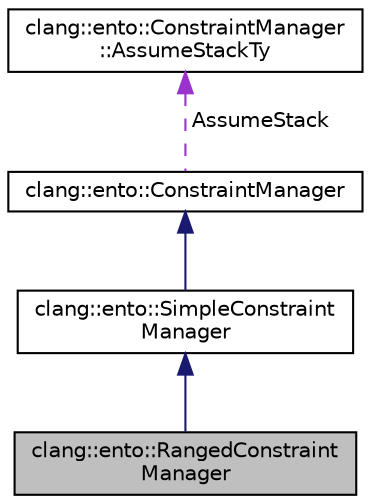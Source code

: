 digraph "clang::ento::RangedConstraintManager"
{
 // LATEX_PDF_SIZE
  bgcolor="transparent";
  edge [fontname="Helvetica",fontsize="10",labelfontname="Helvetica",labelfontsize="10"];
  node [fontname="Helvetica",fontsize="10",shape=record];
  Node1 [label="clang::ento::RangedConstraint\lManager",height=0.2,width=0.4,color="black", fillcolor="grey75", style="filled", fontcolor="black",tooltip=" "];
  Node2 -> Node1 [dir="back",color="midnightblue",fontsize="10",style="solid",fontname="Helvetica"];
  Node2 [label="clang::ento::SimpleConstraint\lManager",height=0.2,width=0.4,color="black",URL="$classclang_1_1ento_1_1SimpleConstraintManager.html",tooltip=" "];
  Node3 -> Node2 [dir="back",color="midnightblue",fontsize="10",style="solid",fontname="Helvetica"];
  Node3 [label="clang::ento::ConstraintManager",height=0.2,width=0.4,color="black",URL="$classclang_1_1ento_1_1ConstraintManager.html",tooltip=" "];
  Node4 -> Node3 [dir="back",color="darkorchid3",fontsize="10",style="dashed",label=" AssumeStack" ,fontname="Helvetica"];
  Node4 [label="clang::ento::ConstraintManager\l::AssumeStackTy",height=0.2,width=0.4,color="black",URL="$classclang_1_1ento_1_1ConstraintManager_1_1AssumeStackTy.html",tooltip="A helper class to simulate the call stack of nested assume calls."];
}
